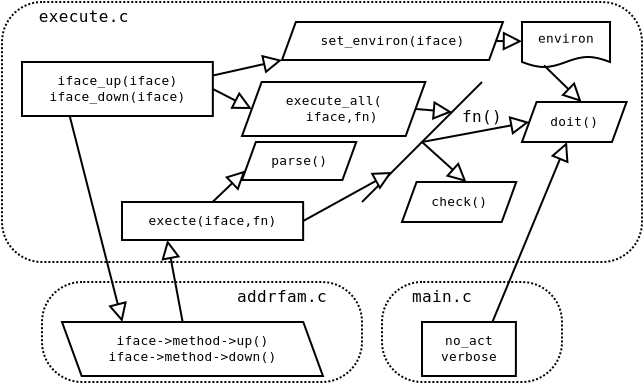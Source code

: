 <?xml version="1.0"?>
<diagram xmlns:dia="http://www.lysator.liu.se/~alla/dia/">
  <diagramdata>
    <attribute name="background">
      <color val="#ffffff"/>
    </attribute>
    <attribute name="paper">
      <composite type="paper">
        <attribute name="name">
          <string>#A4#</string>
        </attribute>
        <attribute name="tmargin">
          <real val="2.82"/>
        </attribute>
        <attribute name="bmargin">
          <real val="2.82"/>
        </attribute>
        <attribute name="lmargin">
          <real val="2.82"/>
        </attribute>
        <attribute name="rmargin">
          <real val="2.82"/>
        </attribute>
        <attribute name="is_portrait">
          <boolean val="true"/>
        </attribute>
        <attribute name="scaling">
          <real val="1"/>
        </attribute>
        <attribute name="fitto">
          <boolean val="false"/>
        </attribute>
      </composite>
    </attribute>
  </diagramdata>
  <layer name="Background" visible="true">
    <object type="Standard - Box" version="0" id="O0">
      <attribute name="obj_pos">
        <point val="0,15"/>
      </attribute>
      <attribute name="obj_bb">
        <rectangle val="-0.05,14.95;16.05,20.05"/>
      </attribute>
      <attribute name="elem_corner">
        <point val="0,15"/>
      </attribute>
      <attribute name="elem_width">
        <real val="16"/>
      </attribute>
      <attribute name="elem_height">
        <real val="5"/>
      </attribute>
      <attribute name="show_background">
        <boolean val="true"/>
      </attribute>
      <attribute name="line_style">
        <enum val="4"/>
      </attribute>
      <attribute name="corner_radius">
        <real val="2"/>
      </attribute>
    </object>
    <object type="Standard - Box" version="0" id="O1">
      <attribute name="obj_pos">
        <point val="17,15"/>
      </attribute>
      <attribute name="obj_bb">
        <rectangle val="16.95,14.95;26.05,20.05"/>
      </attribute>
      <attribute name="elem_corner">
        <point val="17,15"/>
      </attribute>
      <attribute name="elem_width">
        <real val="9"/>
      </attribute>
      <attribute name="elem_height">
        <real val="5"/>
      </attribute>
      <attribute name="show_background">
        <boolean val="true"/>
      </attribute>
      <attribute name="line_style">
        <enum val="4"/>
      </attribute>
      <attribute name="corner_radius">
        <real val="2"/>
      </attribute>
    </object>
    <object type="Standard - Box" version="0" id="O2">
      <attribute name="obj_pos">
        <point val="-2,1"/>
      </attribute>
      <attribute name="obj_bb">
        <rectangle val="-2.05,0.95;30.05,14.05"/>
      </attribute>
      <attribute name="elem_corner">
        <point val="-2,1"/>
      </attribute>
      <attribute name="elem_width">
        <real val="32"/>
      </attribute>
      <attribute name="elem_height">
        <real val="13"/>
      </attribute>
      <attribute name="inner_color">
        <color val="#fffefe"/>
      </attribute>
      <attribute name="show_background">
        <boolean val="false"/>
      </attribute>
      <attribute name="line_style">
        <enum val="4"/>
      </attribute>
      <attribute name="corner_radius">
        <real val="2"/>
      </attribute>
    </object>
    <object type="Standard - Text" version="0" id="O3">
      <attribute name="obj_pos">
        <point val="2,2"/>
      </attribute>
      <attribute name="obj_bb">
        <rectangle val="-0.827,1.214;4.827,2.214"/>
      </attribute>
      <attribute name="text">
        <composite type="text">
          <attribute name="string">
            <string>#execute.c#</string>
          </attribute>
          <attribute name="font">
            <font name="Courier"/>
          </attribute>
          <attribute name="height">
            <real val="1"/>
          </attribute>
          <attribute name="pos">
            <point val="2,2"/>
          </attribute>
          <attribute name="color">
            <color val="#000000"/>
          </attribute>
          <attribute name="alignment">
            <enum val="1"/>
          </attribute>
        </composite>
      </attribute>
    </object>
    <object type="Flowchart - Document" version="0" id="O4">
      <attribute name="obj_pos">
        <point val="24,2"/>
      </attribute>
      <attribute name="obj_bb">
        <rectangle val="23.95,1.95;28.451,4.3"/>
      </attribute>
      <attribute name="elem_corner">
        <point val="24,2"/>
      </attribute>
      <attribute name="elem_width">
        <real val="4.401"/>
      </attribute>
      <attribute name="elem_height">
        <real val="2.25"/>
      </attribute>
      <attribute name="show_background">
        <boolean val="true"/>
      </attribute>
      <attribute name="flip_horizontal">
        <boolean val="false"/>
      </attribute>
      <attribute name="flip_vertical">
        <boolean val="false"/>
      </attribute>
      <attribute name="padding">
        <real val="0.354"/>
      </attribute>
      <attribute name="text">
        <composite type="text">
          <attribute name="string">
            <string>#environ#</string>
          </attribute>
          <attribute name="font">
            <font name="Courier"/>
          </attribute>
          <attribute name="height">
            <real val="0.8"/>
          </attribute>
          <attribute name="pos">
            <point val="26.2,3.033"/>
          </attribute>
          <attribute name="color">
            <color val="#000000"/>
          </attribute>
          <attribute name="alignment">
            <enum val="1"/>
          </attribute>
        </composite>
      </attribute>
    </object>
    <object type="Flowchart - Parallelogram" version="0" id="O5">
      <attribute name="obj_pos">
        <point val="12,2"/>
      </attribute>
      <attribute name="obj_bb">
        <rectangle val="11.95,1.95;23.096,3.95"/>
      </attribute>
      <attribute name="elem_corner">
        <point val="12,2"/>
      </attribute>
      <attribute name="elem_width">
        <real val="11.046"/>
      </attribute>
      <attribute name="elem_height">
        <real val="1.9"/>
      </attribute>
      <attribute name="show_background">
        <boolean val="true"/>
      </attribute>
      <attribute name="shear_angle">
        <real val="70"/>
      </attribute>
      <attribute name="padding">
        <real val="0.5"/>
      </attribute>
      <attribute name="text">
        <composite type="text">
          <attribute name="string">
            <string>#set_environ(iface)#</string>
          </attribute>
          <attribute name="font">
            <font name="Courier"/>
          </attribute>
          <attribute name="height">
            <real val="0.8"/>
          </attribute>
          <attribute name="pos">
            <point val="17.523,3.179"/>
          </attribute>
          <attribute name="color">
            <color val="#000000"/>
          </attribute>
          <attribute name="alignment">
            <enum val="1"/>
          </attribute>
        </composite>
      </attribute>
    </object>
    <object type="Flowchart - Parallelogram" version="0" id="O6">
      <attribute name="obj_pos">
        <point val="24,6"/>
      </attribute>
      <attribute name="obj_bb">
        <rectangle val="23.95,5.95;29.278,8.05"/>
      </attribute>
      <attribute name="elem_corner">
        <point val="24,6"/>
      </attribute>
      <attribute name="elem_width">
        <real val="5.228"/>
      </attribute>
      <attribute name="elem_height">
        <real val="2"/>
      </attribute>
      <attribute name="show_background">
        <boolean val="true"/>
      </attribute>
      <attribute name="shear_angle">
        <real val="70"/>
      </attribute>
      <attribute name="padding">
        <real val="0.5"/>
      </attribute>
      <attribute name="text">
        <composite type="text">
          <attribute name="string">
            <string>#doit()#</string>
          </attribute>
          <attribute name="font">
            <font name="Courier"/>
          </attribute>
          <attribute name="height">
            <real val="0.8"/>
          </attribute>
          <attribute name="pos">
            <point val="26.614,7.229"/>
          </attribute>
          <attribute name="color">
            <color val="#000000"/>
          </attribute>
          <attribute name="alignment">
            <enum val="1"/>
          </attribute>
        </composite>
      </attribute>
    </object>
    <object type="Flowchart - Parallelogram" version="0" id="O7">
      <attribute name="obj_pos">
        <point val="18,10"/>
      </attribute>
      <attribute name="obj_bb">
        <rectangle val="17.95,9.95;23.763,12.05"/>
      </attribute>
      <attribute name="elem_corner">
        <point val="18,10"/>
      </attribute>
      <attribute name="elem_width">
        <real val="5.713"/>
      </attribute>
      <attribute name="elem_height">
        <real val="2"/>
      </attribute>
      <attribute name="show_background">
        <boolean val="true"/>
      </attribute>
      <attribute name="shear_angle">
        <real val="70"/>
      </attribute>
      <attribute name="padding">
        <real val="0.5"/>
      </attribute>
      <attribute name="text">
        <composite type="text">
          <attribute name="string">
            <string>#check()#</string>
          </attribute>
          <attribute name="font">
            <font name="Courier"/>
          </attribute>
          <attribute name="height">
            <real val="0.8"/>
          </attribute>
          <attribute name="pos">
            <point val="20.856,11.229"/>
          </attribute>
          <attribute name="color">
            <color val="#000000"/>
          </attribute>
          <attribute name="alignment">
            <enum val="1"/>
          </attribute>
        </composite>
      </attribute>
    </object>
    <object type="Flowchart - Parallelogram" version="0" id="O8">
      <attribute name="obj_pos">
        <point val="10,5"/>
      </attribute>
      <attribute name="obj_bb">
        <rectangle val="9.95,4.95;19.218,7.75"/>
      </attribute>
      <attribute name="elem_corner">
        <point val="10,5"/>
      </attribute>
      <attribute name="elem_width">
        <real val="9.167"/>
      </attribute>
      <attribute name="elem_height">
        <real val="2.7"/>
      </attribute>
      <attribute name="show_background">
        <boolean val="true"/>
      </attribute>
      <attribute name="shear_angle">
        <real val="70"/>
      </attribute>
      <attribute name="padding">
        <real val="0.5"/>
      </attribute>
      <attribute name="text">
        <composite type="text">
          <attribute name="string">
            <string>#execute_all(
  iface,fn)#</string>
          </attribute>
          <attribute name="font">
            <font name="Courier"/>
          </attribute>
          <attribute name="height">
            <real val="0.8"/>
          </attribute>
          <attribute name="pos">
            <point val="14.584,6.179"/>
          </attribute>
          <attribute name="color">
            <color val="#000000"/>
          </attribute>
          <attribute name="alignment">
            <enum val="1"/>
          </attribute>
        </composite>
      </attribute>
    </object>
    <object type="Standard - Line" version="0" id="O9">
      <attribute name="obj_pos">
        <point val="25.1,4.17"/>
      </attribute>
      <attribute name="obj_bb">
        <rectangle val="24.25,3.32;27.828,6.85"/>
      </attribute>
      <attribute name="conn_endpoints">
        <point val="25.1,4.17"/>
        <point val="26.978,6"/>
      </attribute>
      <attribute name="numcp">
        <int val="1"/>
      </attribute>
      <attribute name="end_arrow">
        <enum val="2"/>
      </attribute>
      <attribute name="end_arrow_length">
        <real val="0.8"/>
      </attribute>
      <attribute name="end_arrow_width">
        <real val="0.8"/>
      </attribute>
      <connections>
        <connection handle="0" to="O4" connection="13"/>
        <connection handle="1" to="O6" connection="2"/>
      </connections>
    </object>
    <object type="Standard - Line" version="0" id="O10">
      <attribute name="obj_pos">
        <point val="22.7,2.95"/>
      </attribute>
      <attribute name="obj_bb">
        <rectangle val="21.85,2.1;24.85,3.814"/>
      </attribute>
      <attribute name="conn_endpoints">
        <point val="22.7,2.95"/>
        <point val="24,2.964"/>
      </attribute>
      <attribute name="numcp">
        <int val="1"/>
      </attribute>
      <attribute name="end_arrow">
        <enum val="2"/>
      </attribute>
      <attribute name="end_arrow_length">
        <real val="0.8"/>
      </attribute>
      <attribute name="end_arrow_width">
        <real val="0.8"/>
      </attribute>
      <connections>
        <connection handle="0" to="O5" connection="8"/>
        <connection handle="1" to="O4" connection="6"/>
      </connections>
    </object>
    <object type="Standard - Line" version="0" id="O11">
      <attribute name="obj_pos">
        <point val="8.542,4.675"/>
      </attribute>
      <attribute name="obj_bb">
        <rectangle val="7.692,3.05;12.85,5.525"/>
      </attribute>
      <attribute name="conn_endpoints">
        <point val="8.542,4.675"/>
        <point val="12,3.9"/>
      </attribute>
      <attribute name="numcp">
        <int val="1"/>
      </attribute>
      <attribute name="end_arrow">
        <enum val="2"/>
      </attribute>
      <attribute name="end_arrow_length">
        <real val="0.8"/>
      </attribute>
      <attribute name="end_arrow_width">
        <real val="0.8"/>
      </attribute>
      <connections>
        <connection handle="0" to="O21" connection="6"/>
        <connection handle="1" to="O5" connection="11"/>
      </connections>
    </object>
    <object type="Standard - Line" version="0" id="O12">
      <attribute name="obj_pos">
        <point val="19,8"/>
      </attribute>
      <attribute name="obj_bb">
        <rectangle val="18.15,6.15;25.214,8.85"/>
      </attribute>
      <attribute name="conn_endpoints">
        <point val="19,8"/>
        <point val="24.364,7"/>
      </attribute>
      <attribute name="numcp">
        <int val="1"/>
      </attribute>
      <attribute name="end_arrow">
        <enum val="2"/>
      </attribute>
      <attribute name="end_arrow_length">
        <real val="0.8"/>
      </attribute>
      <attribute name="end_arrow_width">
        <real val="0.8"/>
      </attribute>
      <connections>
        <connection handle="0" to="O13" connection="1"/>
        <connection handle="1" to="O6" connection="7"/>
      </connections>
    </object>
    <object type="Standard - Line" version="0" id="O13">
      <attribute name="obj_pos">
        <point val="16,11"/>
      </attribute>
      <attribute name="obj_bb">
        <rectangle val="15.95,4.95;22.05,11.05"/>
      </attribute>
      <attribute name="conn_endpoints">
        <point val="16,11"/>
        <point val="22,5"/>
      </attribute>
      <attribute name="numcp">
        <int val="3"/>
      </attribute>
    </object>
    <object type="Standard - Line" version="0" id="O14">
      <attribute name="obj_pos">
        <point val="1.385,6.7"/>
      </attribute>
      <attribute name="obj_bb">
        <rectangle val="0.535,5.85;4.866,17.85"/>
      </attribute>
      <attribute name="conn_endpoints">
        <point val="1.385,6.7"/>
        <point val="4.016,17"/>
      </attribute>
      <attribute name="numcp">
        <int val="1"/>
      </attribute>
      <attribute name="end_arrow">
        <enum val="2"/>
      </attribute>
      <attribute name="end_arrow_length">
        <real val="0.8"/>
      </attribute>
      <attribute name="end_arrow_width">
        <real val="0.8"/>
      </attribute>
      <connections>
        <connection handle="0" to="O21" connection="12"/>
        <connection handle="1" to="O25" connection="1"/>
      </connections>
    </object>
    <object type="Standard - Line" version="0" id="O15">
      <attribute name="obj_pos">
        <point val="8.542,5.35"/>
      </attribute>
      <attribute name="obj_bb">
        <rectangle val="7.692,4.5;11.341,7.2"/>
      </attribute>
      <attribute name="conn_endpoints">
        <point val="8.542,5.35"/>
        <point val="10.491,6.35"/>
      </attribute>
      <attribute name="numcp">
        <int val="1"/>
      </attribute>
      <attribute name="end_arrow">
        <enum val="2"/>
      </attribute>
      <attribute name="end_arrow_length">
        <real val="0.8"/>
      </attribute>
      <attribute name="end_arrow_width">
        <real val="0.8"/>
      </attribute>
      <connections>
        <connection handle="0" to="O21" connection="8"/>
        <connection handle="1" to="O8" connection="7"/>
      </connections>
    </object>
    <object type="Standard - Line" version="0" id="O16">
      <attribute name="obj_pos">
        <point val="19,8"/>
      </attribute>
      <attribute name="obj_bb">
        <rectangle val="18.15,7.15;22.07,10.85"/>
      </attribute>
      <attribute name="conn_endpoints">
        <point val="19,8"/>
        <point val="21.22,10"/>
      </attribute>
      <attribute name="numcp">
        <int val="1"/>
      </attribute>
      <attribute name="end_arrow">
        <enum val="2"/>
      </attribute>
      <attribute name="end_arrow_length">
        <real val="0.8"/>
      </attribute>
      <attribute name="end_arrow_width">
        <real val="0.8"/>
      </attribute>
      <connections>
        <connection handle="0" to="O13" connection="1"/>
        <connection handle="1" to="O7" connection="2"/>
      </connections>
    </object>
    <object type="Standard - Line" version="0" id="O17">
      <attribute name="obj_pos">
        <point val="18.676,6.35"/>
      </attribute>
      <attribute name="obj_bb">
        <rectangle val="17.826,5.5;21.35,7.35"/>
      </attribute>
      <attribute name="conn_endpoints">
        <point val="18.676,6.35"/>
        <point val="20.5,6.5"/>
      </attribute>
      <attribute name="numcp">
        <int val="1"/>
      </attribute>
      <attribute name="end_arrow">
        <enum val="2"/>
      </attribute>
      <attribute name="end_arrow_length">
        <real val="0.8"/>
      </attribute>
      <attribute name="end_arrow_width">
        <real val="0.8"/>
      </attribute>
      <connections>
        <connection handle="0" to="O8" connection="8"/>
        <connection handle="1" to="O13" connection="2"/>
      </connections>
    </object>
    <object type="Standard - Line" version="0" id="O18">
      <attribute name="obj_pos">
        <point val="7.032,17"/>
      </attribute>
      <attribute name="obj_bb">
        <rectangle val="5.414,12.05;7.882,17.85"/>
      </attribute>
      <attribute name="conn_endpoints">
        <point val="7.032,17"/>
        <point val="6.264,12.9"/>
      </attribute>
      <attribute name="numcp">
        <int val="1"/>
      </attribute>
      <attribute name="end_arrow">
        <enum val="2"/>
      </attribute>
      <attribute name="end_arrow_length">
        <real val="0.8"/>
      </attribute>
      <attribute name="end_arrow_width">
        <real val="0.8"/>
      </attribute>
      <connections>
        <connection handle="0" to="O25" connection="2"/>
        <connection handle="1" to="O22" connection="12"/>
      </connections>
    </object>
    <object type="Standard - Line" version="0" id="O19">
      <attribute name="obj_pos">
        <point val="13.057,11.95"/>
      </attribute>
      <attribute name="obj_bb">
        <rectangle val="12.207,8.65;18.35,12.8"/>
      </attribute>
      <attribute name="conn_endpoints">
        <point val="13.057,11.95"/>
        <point val="17.5,9.5"/>
      </attribute>
      <attribute name="numcp">
        <int val="1"/>
      </attribute>
      <attribute name="end_arrow">
        <enum val="2"/>
      </attribute>
      <attribute name="end_arrow_length">
        <real val="0.8"/>
      </attribute>
      <attribute name="end_arrow_width">
        <real val="0.8"/>
      </attribute>
      <connections>
        <connection handle="0" to="O22" connection="8"/>
        <connection handle="1" to="O13" connection="0"/>
      </connections>
    </object>
    <object type="Standard - Text" version="0" id="O20">
      <attribute name="obj_pos">
        <point val="22,7"/>
      </attribute>
      <attribute name="obj_bb">
        <rectangle val="20.688,6.214;23.312,7.214"/>
      </attribute>
      <attribute name="text">
        <composite type="text">
          <attribute name="string">
            <string>#fn()#</string>
          </attribute>
          <attribute name="font">
            <font name="Courier"/>
          </attribute>
          <attribute name="height">
            <real val="1"/>
          </attribute>
          <attribute name="pos">
            <point val="22,7"/>
          </attribute>
          <attribute name="color">
            <color val="#000000"/>
          </attribute>
          <attribute name="alignment">
            <enum val="1"/>
          </attribute>
        </composite>
      </attribute>
    </object>
    <object type="Flowchart - Box" version="0" id="O21">
      <attribute name="obj_pos">
        <point val="-1,4"/>
      </attribute>
      <attribute name="obj_bb">
        <rectangle val="-1.05,3.95;8.592,6.75"/>
      </attribute>
      <attribute name="elem_corner">
        <point val="-1,4"/>
      </attribute>
      <attribute name="elem_width">
        <real val="9.542"/>
      </attribute>
      <attribute name="elem_height">
        <real val="2.7"/>
      </attribute>
      <attribute name="show_background">
        <boolean val="true"/>
      </attribute>
      <attribute name="padding">
        <real val="0.5"/>
      </attribute>
      <attribute name="text">
        <composite type="text">
          <attribute name="string">
            <string>#iface_up(iface)
iface_down(iface)#</string>
          </attribute>
          <attribute name="font">
            <font name="Courier"/>
          </attribute>
          <attribute name="height">
            <real val="0.8"/>
          </attribute>
          <attribute name="pos">
            <point val="3.771,5.179"/>
          </attribute>
          <attribute name="color">
            <color val="#000000"/>
          </attribute>
          <attribute name="alignment">
            <enum val="1"/>
          </attribute>
        </composite>
      </attribute>
    </object>
    <object type="Flowchart - Box" version="0" id="O22">
      <attribute name="obj_pos">
        <point val="4,11"/>
      </attribute>
      <attribute name="obj_bb">
        <rectangle val="3.95,10.95;13.107,12.95"/>
      </attribute>
      <attribute name="elem_corner">
        <point val="4,11"/>
      </attribute>
      <attribute name="elem_width">
        <real val="9.057"/>
      </attribute>
      <attribute name="elem_height">
        <real val="1.9"/>
      </attribute>
      <attribute name="show_background">
        <boolean val="true"/>
      </attribute>
      <attribute name="padding">
        <real val="0.5"/>
      </attribute>
      <attribute name="text">
        <composite type="text">
          <attribute name="string">
            <string>#execte(iface,fn)#</string>
          </attribute>
          <attribute name="font">
            <font name="Courier"/>
          </attribute>
          <attribute name="height">
            <real val="0.8"/>
          </attribute>
          <attribute name="pos">
            <point val="8.528,12.179"/>
          </attribute>
          <attribute name="color">
            <color val="#000000"/>
          </attribute>
          <attribute name="alignment">
            <enum val="1"/>
          </attribute>
        </composite>
      </attribute>
    </object>
    <object type="Flowchart - Box" version="0" id="O23">
      <attribute name="obj_pos">
        <point val="19,17"/>
      </attribute>
      <attribute name="obj_bb">
        <rectangle val="18.95,16.95;23.744,19.75"/>
      </attribute>
      <attribute name="elem_corner">
        <point val="19,17"/>
      </attribute>
      <attribute name="elem_width">
        <real val="4.694"/>
      </attribute>
      <attribute name="elem_height">
        <real val="2.7"/>
      </attribute>
      <attribute name="show_background">
        <boolean val="true"/>
      </attribute>
      <attribute name="padding">
        <real val="0.5"/>
      </attribute>
      <attribute name="text">
        <composite type="text">
          <attribute name="string">
            <string>#no_act
verbose#</string>
          </attribute>
          <attribute name="font">
            <font name="Courier"/>
          </attribute>
          <attribute name="height">
            <real val="0.8"/>
          </attribute>
          <attribute name="pos">
            <point val="21.347,18.179"/>
          </attribute>
          <attribute name="color">
            <color val="#000000"/>
          </attribute>
          <attribute name="alignment">
            <enum val="1"/>
          </attribute>
        </composite>
      </attribute>
    </object>
    <object type="Standard - Line" version="0" id="O24">
      <attribute name="obj_pos">
        <point val="22.52,17"/>
      </attribute>
      <attribute name="obj_bb">
        <rectangle val="21.67,7.15;27.1,17.85"/>
      </attribute>
      <attribute name="conn_endpoints">
        <point val="22.52,17"/>
        <point val="26.25,8"/>
      </attribute>
      <attribute name="numcp">
        <int val="1"/>
      </attribute>
      <attribute name="end_arrow">
        <enum val="2"/>
      </attribute>
      <attribute name="end_arrow_length">
        <real val="0.8"/>
      </attribute>
      <attribute name="end_arrow_width">
        <real val="0.8"/>
      </attribute>
      <connections>
        <connection handle="0" to="O23" connection="3"/>
        <connection handle="1" to="O6" connection="13"/>
      </connections>
    </object>
    <object type="Flowchart - Parallelogram" version="0" id="O25">
      <attribute name="obj_pos">
        <point val="1,17"/>
      </attribute>
      <attribute name="obj_bb">
        <rectangle val="0.95,16.95;14.096,19.75"/>
      </attribute>
      <attribute name="elem_corner">
        <point val="1,17"/>
      </attribute>
      <attribute name="elem_width">
        <real val="13.046"/>
      </attribute>
      <attribute name="elem_height">
        <real val="2.7"/>
      </attribute>
      <attribute name="show_background">
        <boolean val="true"/>
      </attribute>
      <attribute name="shear_angle">
        <real val="110"/>
      </attribute>
      <attribute name="padding">
        <real val="0.5"/>
      </attribute>
      <attribute name="text">
        <composite type="text">
          <attribute name="string">
            <string>#iface-&gt;method-&gt;up()
iface-&gt;method-&gt;down()#</string>
          </attribute>
          <attribute name="font">
            <font name="Courier"/>
          </attribute>
          <attribute name="height">
            <real val="0.8"/>
          </attribute>
          <attribute name="pos">
            <point val="7.523,18.179"/>
          </attribute>
          <attribute name="color">
            <color val="#000000"/>
          </attribute>
          <attribute name="alignment">
            <enum val="1"/>
          </attribute>
        </composite>
      </attribute>
    </object>
    <object type="Standard - Text" version="0" id="O26">
      <attribute name="obj_pos">
        <point val="12,16"/>
      </attribute>
      <attribute name="obj_bb">
        <rectangle val="9.173,15.214;14.827,16.214"/>
      </attribute>
      <attribute name="text">
        <composite type="text">
          <attribute name="string">
            <string>#addrfam.c#</string>
          </attribute>
          <attribute name="font">
            <font name="Courier"/>
          </attribute>
          <attribute name="height">
            <real val="1"/>
          </attribute>
          <attribute name="pos">
            <point val="12,16"/>
          </attribute>
          <attribute name="color">
            <color val="#000000"/>
          </attribute>
          <attribute name="alignment">
            <enum val="1"/>
          </attribute>
        </composite>
      </attribute>
    </object>
    <object type="Standard - Text" version="0" id="O27">
      <attribute name="obj_pos">
        <point val="20,16"/>
      </attribute>
      <attribute name="obj_bb">
        <rectangle val="18.082,15.214;21.918,16.214"/>
      </attribute>
      <attribute name="text">
        <composite type="text">
          <attribute name="string">
            <string>#main.c#</string>
          </attribute>
          <attribute name="font">
            <font name="Courier"/>
          </attribute>
          <attribute name="height">
            <real val="1"/>
          </attribute>
          <attribute name="pos">
            <point val="20,16"/>
          </attribute>
          <attribute name="color">
            <color val="#000000"/>
          </attribute>
          <attribute name="alignment">
            <enum val="1"/>
          </attribute>
        </composite>
      </attribute>
    </object>
    <object type="Flowchart - Parallelogram" version="0" id="O28">
      <attribute name="obj_pos">
        <point val="10,8"/>
      </attribute>
      <attribute name="obj_bb">
        <rectangle val="9.95,7.95;15.763,9.95"/>
      </attribute>
      <attribute name="elem_corner">
        <point val="10,8"/>
      </attribute>
      <attribute name="elem_width">
        <real val="5.713"/>
      </attribute>
      <attribute name="elem_height">
        <real val="1.9"/>
      </attribute>
      <attribute name="show_background">
        <boolean val="true"/>
      </attribute>
      <attribute name="shear_angle">
        <real val="70"/>
      </attribute>
      <attribute name="padding">
        <real val="0.5"/>
      </attribute>
      <attribute name="text">
        <composite type="text">
          <attribute name="string">
            <string>#parse()#</string>
          </attribute>
          <attribute name="font">
            <font name="Courier"/>
          </attribute>
          <attribute name="height">
            <real val="0.8"/>
          </attribute>
          <attribute name="pos">
            <point val="12.856,9.179"/>
          </attribute>
          <attribute name="color">
            <color val="#000000"/>
          </attribute>
          <attribute name="alignment">
            <enum val="1"/>
          </attribute>
        </composite>
      </attribute>
    </object>
    <object type="Standard - Line" version="0" id="O29">
      <attribute name="obj_pos">
        <point val="8.528,11"/>
      </attribute>
      <attribute name="obj_bb">
        <rectangle val="7.678,8.575;11.023,11.85"/>
      </attribute>
      <attribute name="conn_endpoints">
        <point val="8.528,11"/>
        <point val="10.173,9.425"/>
      </attribute>
      <attribute name="numcp">
        <int val="1"/>
      </attribute>
      <attribute name="end_arrow">
        <enum val="2"/>
      </attribute>
      <attribute name="end_arrow_length">
        <real val="0.8"/>
      </attribute>
      <attribute name="end_arrow_width">
        <real val="0.8"/>
      </attribute>
      <connections>
        <connection handle="0" to="O22" connection="2"/>
        <connection handle="1" to="O28" connection="9"/>
      </connections>
    </object>
  </layer>
</diagram>
